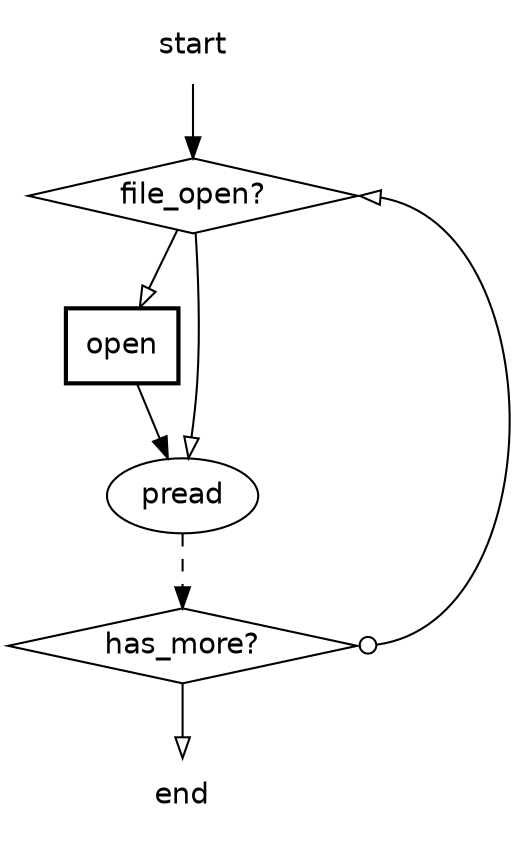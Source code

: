 digraph SCGraph {
  graph [fontname="helvetica"];
  node  [fontname="helvetica"];
  edge  [fontname="helvetica"];
  start [shape=plaintext];
  start -> file_open;
  end [shape=plaintext];
  file_open [shape=diamond,label="file_open?"];
  file_open -> open [arrowhead=empty];
  file_open -> pread [arrowhead=empty];
  pread -> has_more [style=dashed];
  has_more [shape=diamond,label="has_more?"];
  has_more -> end [arrowhead=empty];
  has_more:e -> file_open:e [arrowhead=empty,dir=both,arrowtail=odot];
  open [shape=box,style=bold];
  open -> pread;
}
